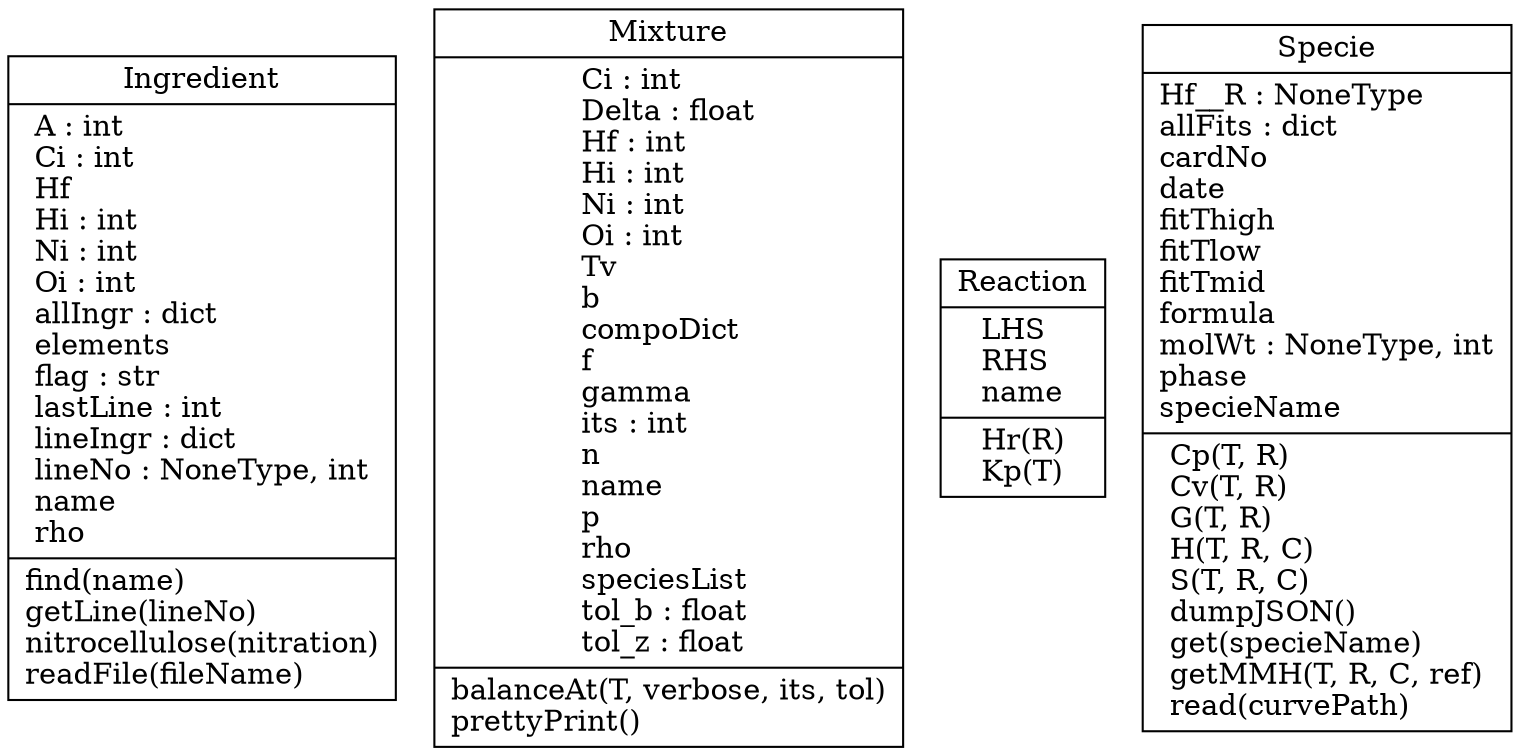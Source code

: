 digraph "classes" {
rankdir=BT
charset="utf-8"
"thermal.therm.Ingredient" [color="black", fontcolor="black", label=<{Ingredient|A : int<br ALIGN="LEFT"/>Ci : int<br ALIGN="LEFT"/>Hf<br ALIGN="LEFT"/>Hi : int<br ALIGN="LEFT"/>Ni : int<br ALIGN="LEFT"/>Oi : int<br ALIGN="LEFT"/>allIngr : dict<br ALIGN="LEFT"/>elements<br ALIGN="LEFT"/>flag : str<br ALIGN="LEFT"/>lastLine : int<br ALIGN="LEFT"/>lineIngr : dict<br ALIGN="LEFT"/>lineNo : NoneType, int<br ALIGN="LEFT"/>name<br ALIGN="LEFT"/>rho<br ALIGN="LEFT"/>|find(name)<br ALIGN="LEFT"/>getLine(lineNo)<br ALIGN="LEFT"/>nitrocellulose(nitration)<br ALIGN="LEFT"/>readFile(fileName)<br ALIGN="LEFT"/>}>, shape="record", style="solid"];
"thermal.therm.Mixture" [color="black", fontcolor="black", label=<{Mixture|Ci : int<br ALIGN="LEFT"/>Delta : float<br ALIGN="LEFT"/>Hf : int<br ALIGN="LEFT"/>Hi : int<br ALIGN="LEFT"/>Ni : int<br ALIGN="LEFT"/>Oi : int<br ALIGN="LEFT"/>Tv<br ALIGN="LEFT"/>b<br ALIGN="LEFT"/>compoDict<br ALIGN="LEFT"/>f<br ALIGN="LEFT"/>gamma<br ALIGN="LEFT"/>its : int<br ALIGN="LEFT"/>n<br ALIGN="LEFT"/>name<br ALIGN="LEFT"/>p<br ALIGN="LEFT"/>rho<br ALIGN="LEFT"/>speciesList<br ALIGN="LEFT"/>tol_b : float<br ALIGN="LEFT"/>tol_z : float<br ALIGN="LEFT"/>|balanceAt(T, verbose, its, tol)<br ALIGN="LEFT"/>prettyPrint()<br ALIGN="LEFT"/>}>, shape="record", style="solid"];
"thermal.nasa7.Reaction" [color="black", fontcolor="black", label=<{Reaction|LHS<br ALIGN="LEFT"/>RHS<br ALIGN="LEFT"/>name<br ALIGN="LEFT"/>|Hr(R)<br ALIGN="LEFT"/>Kp(T)<br ALIGN="LEFT"/>}>, shape="record", style="solid"];
"thermal.nasa7.Specie" [color="black", fontcolor="black", label=<{Specie|Hf__R : NoneType<br ALIGN="LEFT"/>allFits : dict<br ALIGN="LEFT"/>cardNo<br ALIGN="LEFT"/>date<br ALIGN="LEFT"/>fitThigh<br ALIGN="LEFT"/>fitTlow<br ALIGN="LEFT"/>fitTmid<br ALIGN="LEFT"/>formula<br ALIGN="LEFT"/>molWt : NoneType, int<br ALIGN="LEFT"/>phase<br ALIGN="LEFT"/>specieName<br ALIGN="LEFT"/>|Cp(T, R)<br ALIGN="LEFT"/>Cv(T, R)<br ALIGN="LEFT"/>G(T, R)<br ALIGN="LEFT"/>H(T, R, C)<br ALIGN="LEFT"/>S(T, R, C)<br ALIGN="LEFT"/>dumpJSON()<br ALIGN="LEFT"/>get(specieName)<br ALIGN="LEFT"/>getMMH(T, R, C, ref)<br ALIGN="LEFT"/>read(curvePath)<br ALIGN="LEFT"/>}>, shape="record", style="solid"];
}
